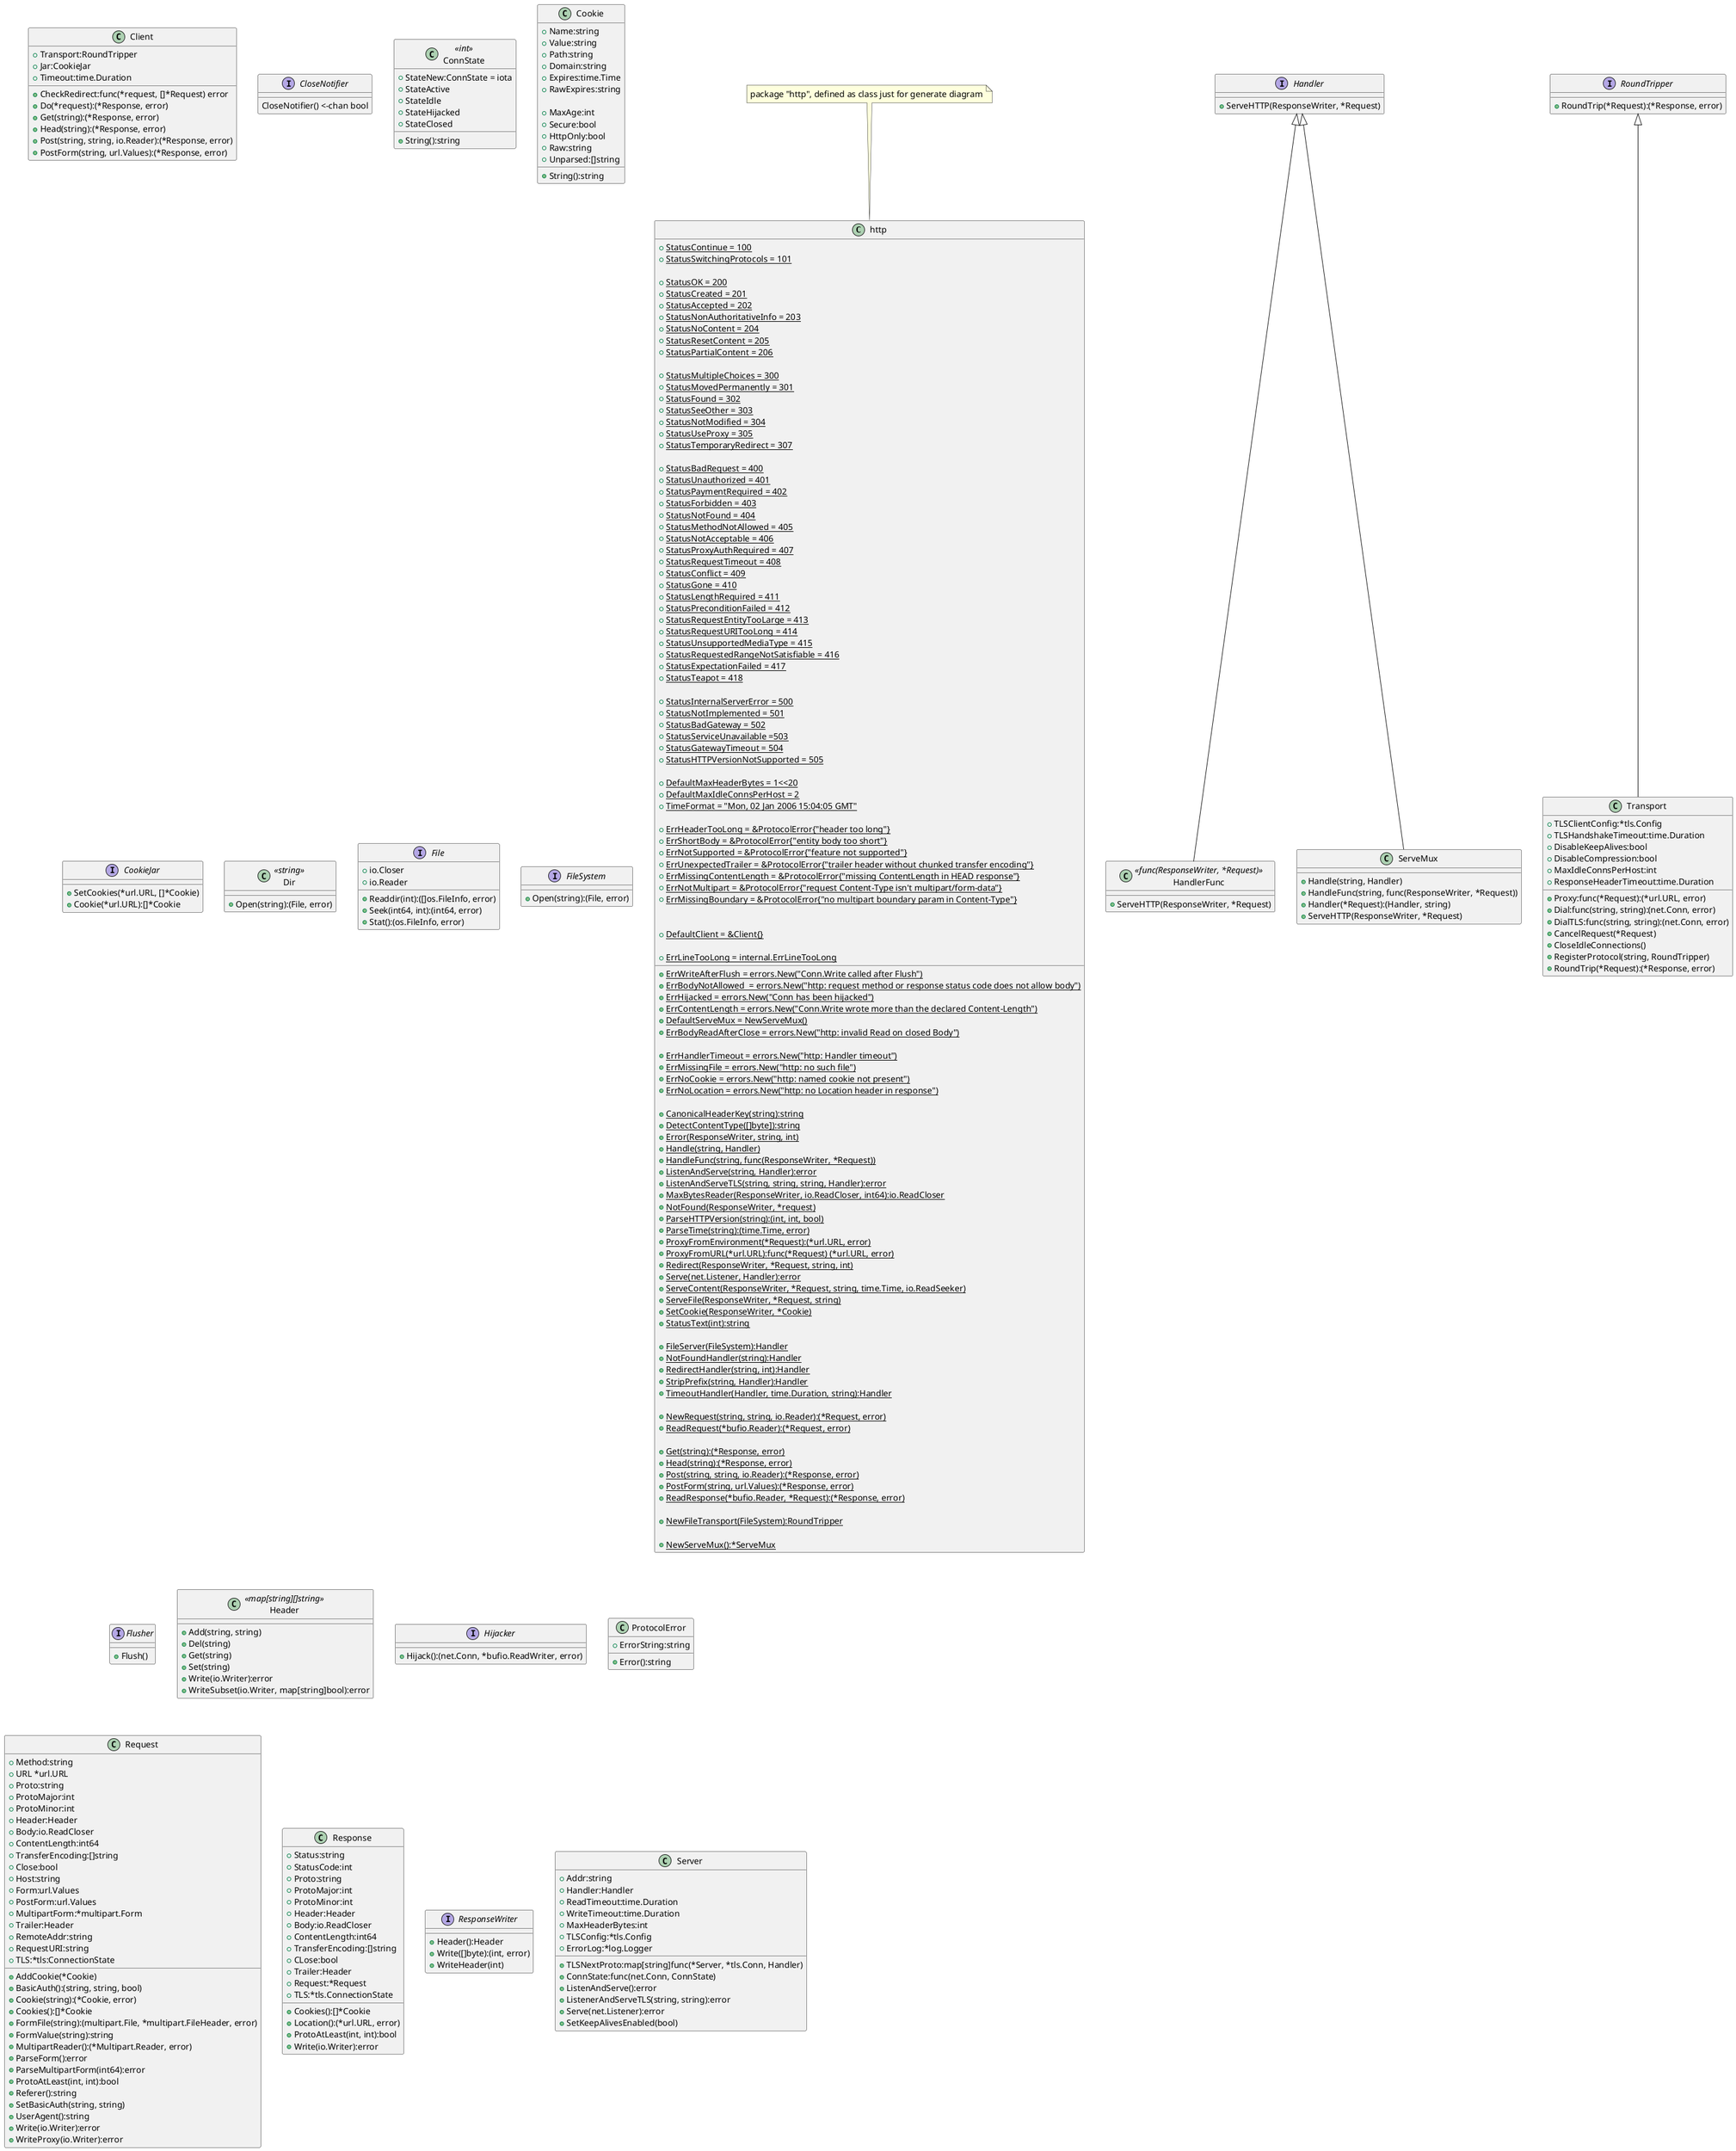 @startuml
skinparam {
	defaultFontName Tohama
	defaultFontSize 14
}

class http {
	+{static} StatusContinue = 100
	+{static} StatusSwitchingProtocols = 101

	+{static} StatusOK = 200
	+{static} StatusCreated = 201
	+{static} StatusAccepted = 202
	+{static} StatusNonAuthoritativeInfo = 203
	+{static} StatusNoContent = 204
	+{static} StatusResetContent = 205
	+{static} StatusPartialContent = 206

	+{static} StatusMultipleChoices = 300
	+{static} StatusMovedPermanently = 301
	+{static} StatusFound = 302
	+{static} StatusSeeOther = 303
	+{static} StatusNotModified = 304
	+{static} StatusUseProxy = 305
	+{static} StatusTemporaryRedirect = 307

	+{static} StatusBadRequest = 400
	+{static} StatusUnauthorized = 401
	+{static} StatusPaymentRequired = 402
	+{static} StatusForbidden = 403
	+{static} StatusNotFound = 404
	+{static} StatusMethodNotAllowed = 405
	+{static} StatusNotAcceptable = 406
	+{static} StatusProxyAuthRequired = 407
	+{static} StatusRequestTimeout = 408
	+{static} StatusConflict = 409
	+{static} StatusGone = 410
	+{static} StatusLengthRequired = 411
	+{static} StatusPreconditionFailed = 412
	+{static} StatusRequestEntityTooLarge = 413
	+{static} StatusRequestURITooLong = 414
	+{static} StatusUnsupportedMediaType = 415
	+{static} StatusRequestedRangeNotSatisfiable = 416
	+{static} StatusExpectationFailed = 417
	+{static} StatusTeapot = 418

	+{static} StatusInternalServerError = 500
	+{static} StatusNotImplemented = 501
	+{static} StatusBadGateway = 502
	+{static} StatusServiceUnavailable =503
	+{static} StatusGatewayTimeout = 504
	+{static} StatusHTTPVersionNotSupported = 505

	+{static} DefaultMaxHeaderBytes = 1<<20
	+{static} DefaultMaxIdleConnsPerHost = 2
	+{static} TimeFormat = "Mon, 02 Jan 2006 15:04:05 GMT"

	+{static} ErrHeaderTooLong = &ProtocolError{"header too long"}
	+{static} ErrShortBody = &ProtocolError{"entity body too short"}
    +{static} ErrNotSupported = &ProtocolError{"feature not supported"}
    +{static} ErrUnexpectedTrailer = &ProtocolError{"trailer header without chunked transfer encoding"}
    +{static} ErrMissingContentLength = &ProtocolError{"missing ContentLength in HEAD response"}
    +{static} ErrNotMultipart = &ProtocolError{"request Content-Type isn't multipart/form-data"}
    +{static} ErrMissingBoundary = &ProtocolError{"no multipart boundary param in Content-Type"}

    +{static} ErrWriteAfterFlush = errors.New("Conn.Write called after Flush")
    +{static} ErrBodyNotAllowed  = errors.New("http: request method or response status code does not allow body")
    +{static} ErrHijacked = errors.New("Conn has been hijacked")
    +{static} ErrContentLength = errors.New("Conn.Write wrote more than the declared Content-Length")

    +{static} DefaultClient = &Client{}
    +{static} DefaultServeMux = NewServeMux()
    +{static} ErrBodyReadAfterClose = errors.New("http: invalid Read on closed Body")

    +{static} ErrHandlerTimeout = errors.New("http: Handler timeout")
    +{static} ErrLineTooLong = internal.ErrLineTooLong
    +{static} ErrMissingFile = errors.New("http: no such file")
    +{static} ErrNoCookie = errors.New("http: named cookie not present")
    +{static} ErrNoLocation = errors.New("http: no Location header in response")

    +{static} CanonicalHeaderKey(string):string
    +{static} DetectContentType([]byte]):string
    +{static} Error(ResponseWriter, string, int)
    +{static} Handle(string, Handler)
    +{static} HandleFunc(string, func(ResponseWriter, *Request))
    +{static} ListenAndServe(string, Handler):error
    +{static} ListenAndServeTLS(string, string, string, Handler):error
    +{static} MaxBytesReader(ResponseWriter, io.ReadCloser, int64):io.ReadCloser
    +{static} NotFound(ResponseWriter, *request)
    +{static} ParseHTTPVersion(string):(int, int, bool)
    +{static} ParseTime(string):(time.Time, error)
    +{static} ProxyFromEnvironment(*Request):(*url.URL, error)
    +{static} ProxyFromURL(*url.URL):func(*Request) (*url.URL, error)
    +{static} Redirect(ResponseWriter, *Request, string, int)
    +{static} Serve(net.Listener, Handler):error
    +{static} ServeContent(ResponseWriter, *Request, string, time.Time, io.ReadSeeker)
    +{static} ServeFile(ResponseWriter, *Request, string)
    +{static} SetCookie(ResponseWriter, *Cookie)
    +{static} StatusText(int):string

    +{static} FileServer(FileSystem):Handler
    +{static} NotFoundHandler(string):Handler
    +{static} RedirectHandler(string, int):Handler
    +{static} StripPrefix(string, Handler):Handler
    +{static} TimeoutHandler(Handler, time.Duration, string):Handler

    +{static} NewRequest(string, string, io.Reader):(*Request, error)
    +{static} ReadRequest(*bufio.Reader):(*Request, error)

    +{static} Get(string):(*Response, error)
    +{static} Head(string):(*Response, error)
    +{static} Post(string, string, io.Reader):(*Response, error)
    +{static} PostForm(string, url.Values):(*Response, error)
    +{static} ReadResponse(*bufio.Reader, *Request):(*Response, error)

    +{static} NewFileTransport(FileSystem):RoundTripper

    +{static} NewServeMux():*ServeMux
}

class Client {
	+Transport:RoundTripper
	+CheckRedirect:func(*request, []*Request) error
	+Jar:CookieJar
	+Timeout:time.Duration

	+Do(*request):(*Response, error)
	+Get(string):(*Response, error)
	+Head(string):(*Response, error)
	+Post(string, string, io.Reader):(*Response, error)
	+PostForm(string, url.Values):(*Response, error)
}

interface CloseNotifier {
	CloseNotifier() <-chan bool
}

class ConnState <<int>> {
	+StateNew:ConnState = iota
	+StateActive
	+StateIdle
	+StateHijacked
	+StateClosed

	+String():string
}

class Cookie {
	+Name:string
	+Value:string
	+Path:string
	+Domain:string
	+Expires:time.Time
	+RawExpires:string

	+MaxAge:int
	+Secure:bool
	+HttpOnly:bool
	+Raw:string
	+Unparsed:[]string

	+String():string
}

interface CookieJar {
	+SetCookies(*url.URL, []*Cookie)
	+Cookie(*url.URL):[]*Cookie
}

class Dir <<string>> {
	+Open(string):(File, error)
}

interface File {
	+io.Closer
	+io.Reader
	+Readdir(int):([]os.FileInfo, error)
	+Seek(int64, int):(int64, error)
	+Stat():(os.FileInfo, error)
}

interface FileSystem {
	+Open(string):(File, error)
}

interface Flusher {
	+Flush()
}

interface Handler {
	+ServeHTTP(ResponseWriter, *Request)
}

class HandlerFunc <<func(ResponseWriter, *Request)>> {
	+ServeHTTP(ResponseWriter, *Request)
}

class Header <<map[string][]string>> {
	+Add(string, string)
	+Del(string)
	+Get(string)
	+Set(string)
	+Write(io.Writer):error
	+WriteSubset(io.Writer, map[string]bool):error
}

interface Hijacker {
	+Hijack():(net.Conn, *bufio.ReadWriter, error)
}

class ProtocolError {
	+ErrorString:string

	+Error():string
}

class Request {
	+Method:string
	+URL *url.URL
	+Proto:string
	+ProtoMajor:int
	+ProtoMinor:int
	+Header:Header
	+Body:io.ReadCloser
	+ContentLength:int64
	+TransferEncoding:[]string
	+Close:bool
	+Host:string
	+Form:url.Values
	+PostForm:url.Values
	+MultipartForm:*multipart.Form
	+Trailer:Header
	+RemoteAddr:string
	+RequestURI:string
	+TLS:*tls:ConnectionState

	+AddCookie(*Cookie)
	+BasicAuth():(string, string, bool)
	+Cookie(string):(*Cookie, error)
	+Cookies():[]*Cookie
	+FormFile(string):(multipart.File, *multipart.FileHeader, error)
	+FormValue(string):string
	+MultipartReader():(*Multipart.Reader, error)
	+ParseForm():error
	+ParseMultipartForm(int64):error
	+ProtoAtLeast(int, int):bool
	+Referer():string
	+SetBasicAuth(string, string)
	+UserAgent():string
	+Write(io.Writer):error
	+WriteProxy(io.Writer):error
}

class Response {
	+Status:string
	+StatusCode:int
	+Proto:string
	+ProtoMajor:int
	+ProtoMinor:int
	+Header:Header
	+Body:io.ReadCloser
	+ContentLength:int64
	+TransferEncoding:[]string
	+CLose:bool
	+Trailer:Header
	+Request:*Request
	+TLS:*tls.ConnectionState

	+Cookies():[]*Cookie
	+Location():(*url.URL, error)
	+ProtoAtLeast(int, int):bool
	+Write(io.Writer):error
}

interface ResponseWriter {
	+Header():Header
	+Write([]byte):(int, error)
	+WriteHeader(int)
}

interface RoundTripper {
	+RoundTrip(*Request):(*Response, error)
}

class ServeMux {
	+Handle(string, Handler)
	+HandleFunc(string, func(ResponseWriter, *Request))
	+Handler(*Request):(Handler, string)
	+ServeHTTP(ResponseWriter, *Request)
}

class Server {
	+Addr:string
	+Handler:Handler
	+ReadTimeout:time.Duration
	+WriteTimeout:time.Duration
	+MaxHeaderBytes:int
	+TLSConfig:*tls.Config
	+TLSNextProto:map[string]func(*Server, *tls.Conn, Handler)
	+ConnState:func(net.Conn, ConnState)
	+ErrorLog:*log.Logger

	+ListenAndServe():error
	+ListenerAndServeTLS(string, string):error
	+Serve(net.Listener):error
	+SetKeepAlivesEnabled(bool)
}

class Transport {
	+Proxy:func(*Request):(*url.URL, error)
	+Dial:func(string, string):(net.Conn, error)
	+DialTLS:func(string, string):(net.Conn, error)
	+TLSClientConfig:*tls.Config
	+TLSHandshakeTimeout:time.Duration
	+DisableKeepAlives:bool
	+DisableCompression:bool
	+MaxIdleConnsPerHost:int
	+ResponseHeaderTimeout:time.Duration

	+CancelRequest(*Request)
	+CloseIdleConnections()
	+RegisterProtocol(string, RoundTripper)
	+RoundTrip(*Request):(*Response, error)
}

RoundTripper <|-- Transport
Handler <|-- ServeMux
Handler <|-- HandlerFunc

note top of http: package "http", defined as class just for generate diagram

@enduml
